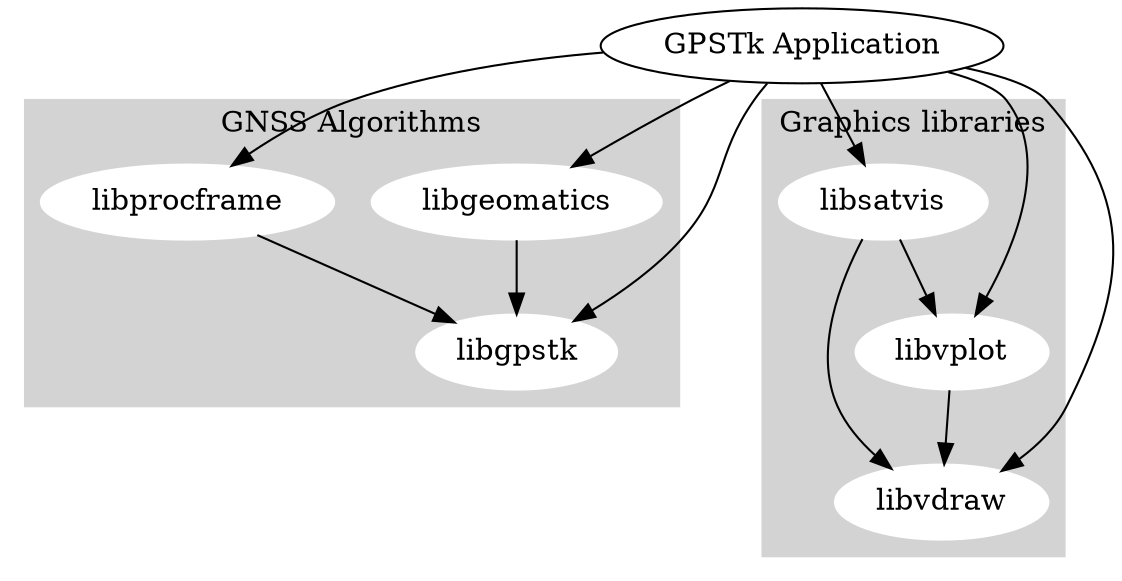 digraph library_deps {


subgraph cluster2 {

   node [style=filled, color=white];
   style=filled;
   color=lightgrey;

   b0 -> b2;
   b1 -> b2;

   label="GNSS Algorithms";

   b0[label="libgeomatics"];
   b1[label="libprocframe"];
   b2[label="libgpstk"];
}

subgraph cluster1 {

   node [style=filled, color=white];
   style=filled;
   color=lightgrey;

   a1 -> a2 -> a3;
   a1 -> a3;
   label="Graphics libraries";

   a1[label="libsatvis"];
   a2[label="libvplot"];
   a3[label="libvdraw"];
}

app -> a1;
app -> a2;
app -> a3;

app -> b0;
app -> b1;
app -> b2;
 
app[label="GPSTk Application"];
}